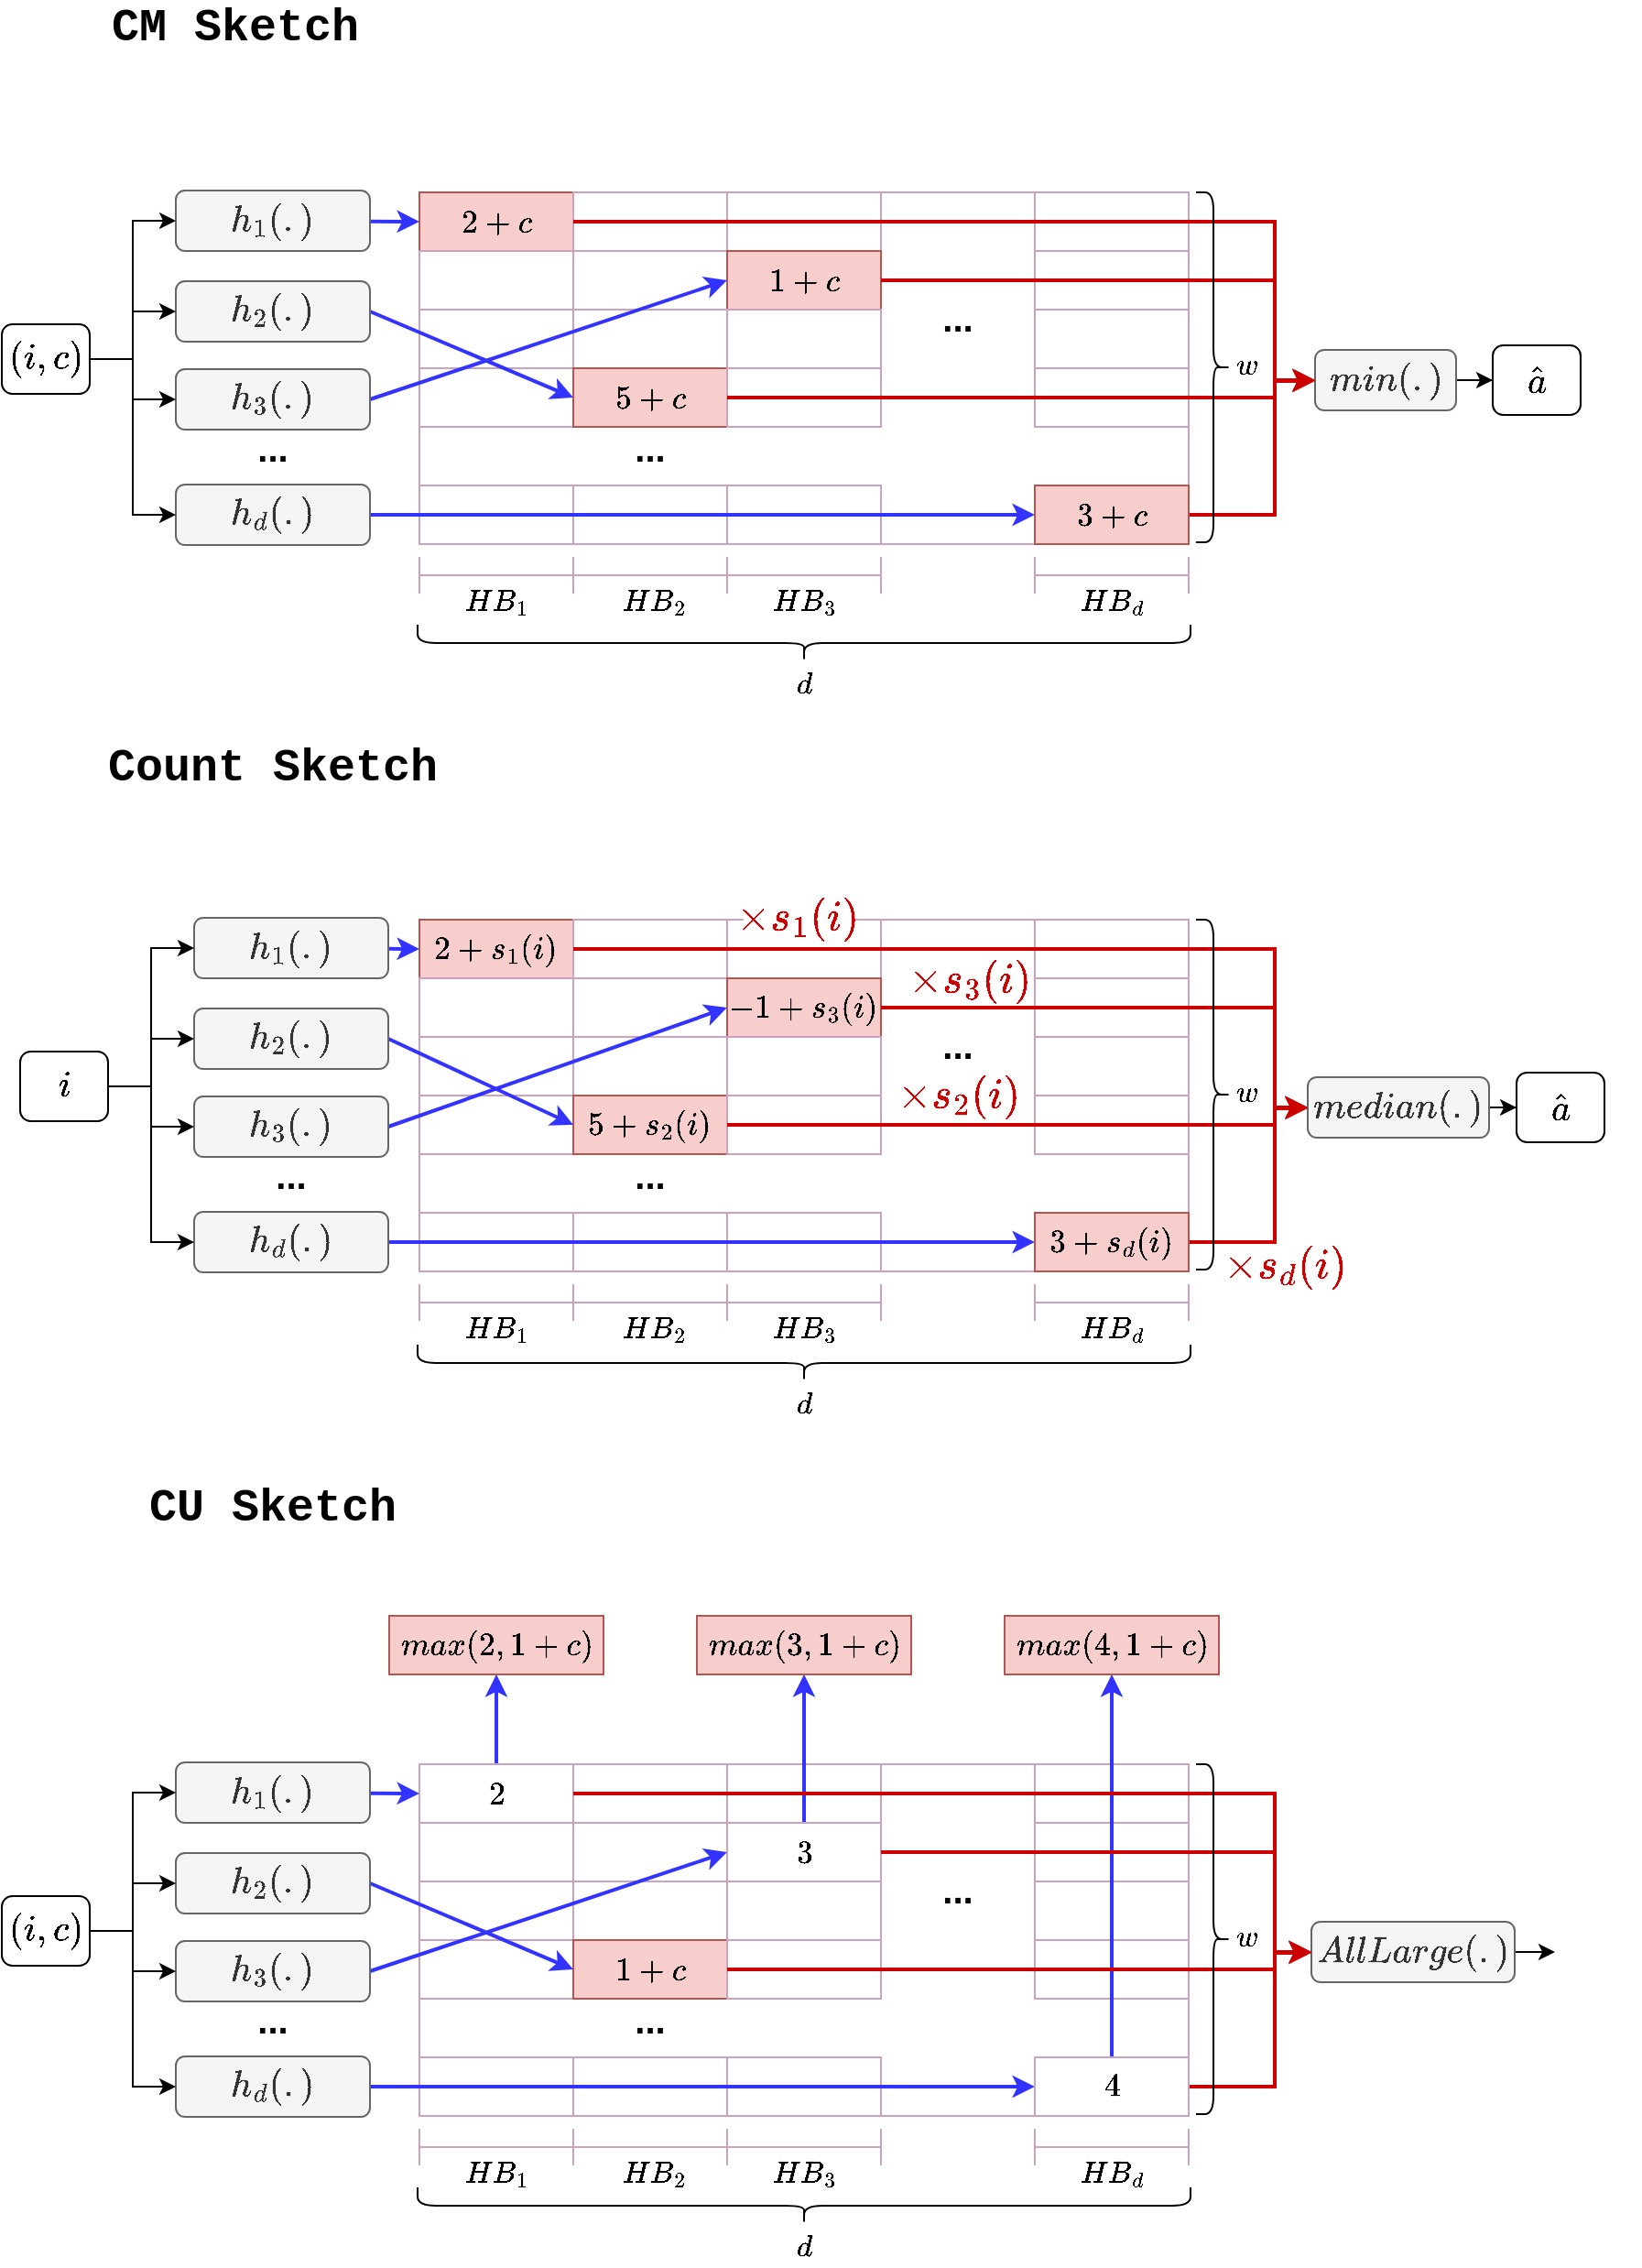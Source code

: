 <mxfile version="14.6.13" type="device"><diagram id="bx1S5nk_4mb-lUeaQ8i3" name="第 1 页"><mxGraphModel dx="1680" dy="1139" grid="0" gridSize="10" guides="1" tooltips="1" connect="1" arrows="1" fold="1" page="0" pageScale="1" pageWidth="827" pageHeight="1169" background="none" math="1" shadow="0"><root><mxCell id="0"/><mxCell id="1" parent="0"/><mxCell id="sjtZokYUxCshIqmY6kGt-101" value="" style="rounded=0;whiteSpace=wrap;html=1;strokeColor=#CDA2BE;" parent="1" vertex="1"><mxGeometry x="145" y="206" width="420" height="192" as="geometry"/></mxCell><mxCell id="sjtZokYUxCshIqmY6kGt-46" value="&lt;font style=&quot;font-size: 20px&quot;&gt;&lt;b&gt;...&lt;/b&gt;&lt;/font&gt;" style="text;html=1;strokeColor=none;fillColor=none;align=center;verticalAlign=middle;whiteSpace=wrap;rounded=0;fontSize=17;" parent="1" vertex="1"><mxGeometry x="251" y="335.5" width="40" height="20" as="geometry"/></mxCell><mxCell id="sjtZokYUxCshIqmY6kGt-51" value="&lt;b&gt;&lt;font style=&quot;font-size: 15px&quot;&gt;$$2+c$$&lt;/font&gt;&lt;/b&gt;" style="rounded=0;whiteSpace=wrap;html=1;fillColor=#f8cecc;strokeColor=#b85450;" parent="1" vertex="1"><mxGeometry x="145" y="206" width="84" height="32" as="geometry"/></mxCell><mxCell id="sjtZokYUxCshIqmY6kGt-52" value="" style="rounded=0;whiteSpace=wrap;html=1;strokeColor=#CDA2BE;" parent="1" vertex="1"><mxGeometry x="229" y="206" width="84" height="32" as="geometry"/></mxCell><mxCell id="sjtZokYUxCshIqmY6kGt-91" style="edgeStyle=none;rounded=0;orthogonalLoop=1;jettySize=auto;html=1;entryX=0;entryY=0.5;entryDx=0;entryDy=0;fontSize=17;strokeColor=#3333FF;strokeWidth=2;" parent="1" source="sjtZokYUxCshIqmY6kGt-53" target="sjtZokYUxCshIqmY6kGt-51" edge="1"><mxGeometry relative="1" as="geometry"/></mxCell><mxCell id="sjtZokYUxCshIqmY6kGt-53" value="$$h_1(.)$$" style="rounded=1;whiteSpace=wrap;html=1;fontSize=17;fillColor=#f5f5f5;strokeColor=#666666;fontColor=#333333;" parent="1" vertex="1"><mxGeometry x="12" y="205" width="106" height="33" as="geometry"/></mxCell><mxCell id="sjtZokYUxCshIqmY6kGt-54" value="" style="rounded=0;whiteSpace=wrap;html=1;strokeColor=#CDA2BE;" parent="1" vertex="1"><mxGeometry x="313" y="206" width="84" height="32" as="geometry"/></mxCell><mxCell id="sjtZokYUxCshIqmY6kGt-58" value="" style="rounded=0;whiteSpace=wrap;html=1;strokeColor=#CDA2BE;" parent="1" vertex="1"><mxGeometry x="145" y="238" width="84" height="32" as="geometry"/></mxCell><mxCell id="sjtZokYUxCshIqmY6kGt-59" value="" style="rounded=0;whiteSpace=wrap;html=1;strokeColor=#CDA2BE;" parent="1" vertex="1"><mxGeometry x="229" y="238" width="84" height="32" as="geometry"/></mxCell><mxCell id="sjtZokYUxCshIqmY6kGt-60" value="&lt;b&gt;&lt;font style=&quot;font-size: 15px&quot;&gt;$$1+c$$&lt;/font&gt;&lt;/b&gt;" style="rounded=0;whiteSpace=wrap;html=1;fillColor=#f8cecc;strokeColor=#b85450;" parent="1" vertex="1"><mxGeometry x="313" y="238" width="84" height="32" as="geometry"/></mxCell><mxCell id="sjtZokYUxCshIqmY6kGt-64" value="" style="rounded=0;whiteSpace=wrap;html=1;strokeColor=#CDA2BE;" parent="1" vertex="1"><mxGeometry x="145" y="270" width="84" height="32" as="geometry"/></mxCell><mxCell id="sjtZokYUxCshIqmY6kGt-65" value="" style="rounded=0;whiteSpace=wrap;html=1;strokeColor=#CDA2BE;" parent="1" vertex="1"><mxGeometry x="229" y="270" width="84" height="32" as="geometry"/></mxCell><mxCell id="sjtZokYUxCshIqmY6kGt-66" value="" style="rounded=0;whiteSpace=wrap;html=1;strokeColor=#CDA2BE;" parent="1" vertex="1"><mxGeometry x="313" y="270" width="84" height="32" as="geometry"/></mxCell><mxCell id="sjtZokYUxCshIqmY6kGt-70" value="" style="rounded=0;whiteSpace=wrap;html=1;strokeColor=#CDA2BE;" parent="1" vertex="1"><mxGeometry x="145" y="302" width="84" height="32" as="geometry"/></mxCell><mxCell id="sjtZokYUxCshIqmY6kGt-71" value="&lt;b&gt;&lt;font style=&quot;font-size: 15px&quot;&gt;$$5+c$$&lt;/font&gt;&lt;/b&gt;" style="rounded=0;whiteSpace=wrap;html=1;fillColor=#f8cecc;strokeColor=#b85450;" parent="1" vertex="1"><mxGeometry x="229" y="302" width="84" height="32" as="geometry"/></mxCell><mxCell id="sjtZokYUxCshIqmY6kGt-72" value="" style="rounded=0;whiteSpace=wrap;html=1;strokeColor=#CDA2BE;" parent="1" vertex="1"><mxGeometry x="313" y="302" width="84" height="32" as="geometry"/></mxCell><mxCell id="sjtZokYUxCshIqmY6kGt-82" value="" style="rounded=0;whiteSpace=wrap;html=1;strokeColor=#CDA2BE;" parent="1" vertex="1"><mxGeometry x="145" y="366" width="84" height="32" as="geometry"/></mxCell><mxCell id="sjtZokYUxCshIqmY6kGt-83" value="" style="rounded=0;whiteSpace=wrap;html=1;strokeColor=#CDA2BE;" parent="1" vertex="1"><mxGeometry x="229" y="366" width="84" height="32" as="geometry"/></mxCell><mxCell id="sjtZokYUxCshIqmY6kGt-84" value="" style="rounded=0;whiteSpace=wrap;html=1;strokeColor=#CDA2BE;" parent="1" vertex="1"><mxGeometry x="313" y="366" width="84" height="32" as="geometry"/></mxCell><mxCell id="sjtZokYUxCshIqmY6kGt-92" style="edgeStyle=none;rounded=0;orthogonalLoop=1;jettySize=auto;html=1;entryX=0;entryY=0.5;entryDx=0;entryDy=0;fontSize=17;exitX=1;exitY=0.5;exitDx=0;exitDy=0;strokeColor=#3333FF;strokeWidth=2;" parent="1" source="sjtZokYUxCshIqmY6kGt-88" target="sjtZokYUxCshIqmY6kGt-71" edge="1"><mxGeometry relative="1" as="geometry"/></mxCell><mxCell id="sjtZokYUxCshIqmY6kGt-88" value="$$h_2(.)$$" style="rounded=1;whiteSpace=wrap;html=1;fontSize=17;fillColor=#f5f5f5;strokeColor=#666666;fontColor=#333333;" parent="1" vertex="1"><mxGeometry x="12" y="254.5" width="106" height="33" as="geometry"/></mxCell><mxCell id="sjtZokYUxCshIqmY6kGt-93" style="edgeStyle=none;rounded=0;orthogonalLoop=1;jettySize=auto;html=1;entryX=1;entryY=0.5;entryDx=0;entryDy=0;fontSize=17;exitX=1;exitY=0.5;exitDx=0;exitDy=0;strokeColor=#3333FF;strokeWidth=2;" parent="1" source="sjtZokYUxCshIqmY6kGt-89" target="sjtZokYUxCshIqmY6kGt-59" edge="1"><mxGeometry relative="1" as="geometry"/></mxCell><mxCell id="sjtZokYUxCshIqmY6kGt-89" value="$$h_3(.)$$" style="rounded=1;whiteSpace=wrap;html=1;fontSize=17;fillColor=#f5f5f5;strokeColor=#666666;fontColor=#333333;" parent="1" vertex="1"><mxGeometry x="12" y="302.5" width="106" height="33" as="geometry"/></mxCell><mxCell id="sjtZokYUxCshIqmY6kGt-94" style="edgeStyle=none;rounded=0;orthogonalLoop=1;jettySize=auto;html=1;fontSize=17;strokeColor=#3333FF;entryX=1;entryY=0.5;entryDx=0;entryDy=0;strokeWidth=2;" parent="1" source="sjtZokYUxCshIqmY6kGt-90" edge="1"><mxGeometry relative="1" as="geometry"><mxPoint x="481.0" y="382" as="targetPoint"/></mxGeometry></mxCell><mxCell id="sjtZokYUxCshIqmY6kGt-90" value="$$h_d(.)$$" style="rounded=1;whiteSpace=wrap;html=1;fontSize=17;fillColor=#f5f5f5;strokeColor=#666666;fontColor=#333333;" parent="1" vertex="1"><mxGeometry x="12" y="365.5" width="106" height="33" as="geometry"/></mxCell><mxCell id="sjtZokYUxCshIqmY6kGt-95" value="" style="rounded=0;whiteSpace=wrap;html=1;strokeColor=#CDA2BE;" parent="1" vertex="1"><mxGeometry x="481" y="206" width="84" height="32" as="geometry"/></mxCell><mxCell id="sjtZokYUxCshIqmY6kGt-96" value="" style="rounded=0;whiteSpace=wrap;html=1;strokeColor=#CDA2BE;" parent="1" vertex="1"><mxGeometry x="481" y="238" width="84" height="32" as="geometry"/></mxCell><mxCell id="sjtZokYUxCshIqmY6kGt-97" value="" style="rounded=0;whiteSpace=wrap;html=1;strokeColor=#CDA2BE;" parent="1" vertex="1"><mxGeometry x="481" y="270" width="84" height="32" as="geometry"/></mxCell><mxCell id="sjtZokYUxCshIqmY6kGt-98" value="" style="rounded=0;whiteSpace=wrap;html=1;strokeColor=#CDA2BE;" parent="1" vertex="1"><mxGeometry x="481" y="302" width="84" height="32" as="geometry"/></mxCell><mxCell id="sjtZokYUxCshIqmY6kGt-122" style="edgeStyle=orthogonalEdgeStyle;rounded=0;orthogonalLoop=1;jettySize=auto;html=1;entryX=0;entryY=0.5;entryDx=0;entryDy=0;fontSize=12;strokeColor=#CC0000;strokeWidth=2;" parent="1" source="sjtZokYUxCshIqmY6kGt-100" target="sjtZokYUxCshIqmY6kGt-118" edge="1"><mxGeometry relative="1" as="geometry"><Array as="points"><mxPoint x="612" y="382"/><mxPoint x="612" y="309"/></Array></mxGeometry></mxCell><mxCell id="sjtZokYUxCshIqmY6kGt-100" value="&lt;b&gt;&lt;font style=&quot;font-size: 15px&quot;&gt;$$3+c$$&lt;/font&gt;&lt;/b&gt;" style="rounded=0;whiteSpace=wrap;html=1;fillColor=#f8cecc;strokeColor=#b85450;" parent="1" vertex="1"><mxGeometry x="481" y="366" width="84" height="32" as="geometry"/></mxCell><mxCell id="sjtZokYUxCshIqmY6kGt-102" value="&lt;font style=&quot;font-size: 20px&quot;&gt;&lt;b&gt;...&lt;/b&gt;&lt;/font&gt;" style="text;html=1;strokeColor=none;fillColor=none;align=center;verticalAlign=middle;whiteSpace=wrap;rounded=0;fontSize=17;" parent="1" vertex="1"><mxGeometry x="419" y="265" width="40" height="20" as="geometry"/></mxCell><mxCell id="sjtZokYUxCshIqmY6kGt-104" style="edgeStyle=orthogonalEdgeStyle;rounded=0;orthogonalLoop=1;jettySize=auto;html=1;entryX=0;entryY=0.5;entryDx=0;entryDy=0;fontSize=17;exitX=1;exitY=0.5;exitDx=0;exitDy=0;" parent="1" source="sjtZokYUxCshIqmY6kGt-103" target="sjtZokYUxCshIqmY6kGt-53" edge="1"><mxGeometry relative="1" as="geometry"/></mxCell><mxCell id="sjtZokYUxCshIqmY6kGt-105" style="edgeStyle=orthogonalEdgeStyle;rounded=0;orthogonalLoop=1;jettySize=auto;html=1;entryX=0;entryY=0.5;entryDx=0;entryDy=0;fontSize=17;exitX=1;exitY=0.5;exitDx=0;exitDy=0;" parent="1" source="sjtZokYUxCshIqmY6kGt-103" target="sjtZokYUxCshIqmY6kGt-88" edge="1"><mxGeometry relative="1" as="geometry"/></mxCell><mxCell id="sjtZokYUxCshIqmY6kGt-106" style="edgeStyle=orthogonalEdgeStyle;rounded=0;orthogonalLoop=1;jettySize=auto;html=1;entryX=0;entryY=0.5;entryDx=0;entryDy=0;fontSize=17;exitX=1;exitY=0.5;exitDx=0;exitDy=0;" parent="1" source="sjtZokYUxCshIqmY6kGt-103" target="sjtZokYUxCshIqmY6kGt-89" edge="1"><mxGeometry relative="1" as="geometry"/></mxCell><mxCell id="sjtZokYUxCshIqmY6kGt-107" style="edgeStyle=orthogonalEdgeStyle;rounded=0;orthogonalLoop=1;jettySize=auto;html=1;entryX=0;entryY=0.5;entryDx=0;entryDy=0;fontSize=17;exitX=1;exitY=0.5;exitDx=0;exitDy=0;" parent="1" source="sjtZokYUxCshIqmY6kGt-103" target="sjtZokYUxCshIqmY6kGt-90" edge="1"><mxGeometry relative="1" as="geometry"/></mxCell><mxCell id="sjtZokYUxCshIqmY6kGt-103" value="$$(i, c)$$" style="rounded=1;whiteSpace=wrap;html=1;fontSize=17;fillColor=#FFFFFF;" parent="1" vertex="1"><mxGeometry x="-83" y="278" width="48" height="38" as="geometry"/></mxCell><mxCell id="sjtZokYUxCshIqmY6kGt-109" value="" style="shape=crossbar;whiteSpace=wrap;html=1;rounded=1;fontSize=17;fillColor=#FFFFFF;strokeColor=#CDA2BE;" parent="1" vertex="1"><mxGeometry x="145" y="405" width="84" height="20" as="geometry"/></mxCell><mxCell id="sjtZokYUxCshIqmY6kGt-110" value="" style="shape=crossbar;whiteSpace=wrap;html=1;rounded=1;fontSize=17;fillColor=#FFFFFF;strokeColor=#CDA2BE;" parent="1" vertex="1"><mxGeometry x="229" y="405" width="84" height="20" as="geometry"/></mxCell><mxCell id="sjtZokYUxCshIqmY6kGt-111" value="" style="shape=crossbar;whiteSpace=wrap;html=1;rounded=1;fontSize=17;fillColor=#FFFFFF;strokeColor=#CDA2BE;" parent="1" vertex="1"><mxGeometry x="313" y="405" width="84" height="20" as="geometry"/></mxCell><mxCell id="sjtZokYUxCshIqmY6kGt-112" value="" style="shape=crossbar;whiteSpace=wrap;html=1;rounded=1;fontSize=17;fillColor=#FFFFFF;strokeColor=#CDA2BE;" parent="1" vertex="1"><mxGeometry x="481" y="405" width="84" height="20" as="geometry"/></mxCell><mxCell id="sjtZokYUxCshIqmY6kGt-113" value="&lt;font style=&quot;font-size: 14px&quot;&gt;$$HB_1$$&lt;/font&gt;" style="text;html=1;strokeColor=none;fillColor=none;align=center;verticalAlign=middle;whiteSpace=wrap;rounded=0;fontSize=12;" parent="1" vertex="1"><mxGeometry x="164.5" y="419" width="45" height="20" as="geometry"/></mxCell><mxCell id="sjtZokYUxCshIqmY6kGt-114" value="&lt;font style=&quot;font-size: 14px&quot;&gt;$$HB_2$$&lt;/font&gt;" style="text;html=1;strokeColor=none;fillColor=none;align=center;verticalAlign=middle;whiteSpace=wrap;rounded=0;fontSize=12;" parent="1" vertex="1"><mxGeometry x="251" y="419" width="45" height="20" as="geometry"/></mxCell><mxCell id="sjtZokYUxCshIqmY6kGt-115" value="&lt;font style=&quot;font-size: 14px&quot;&gt;$$HB_3$$&lt;/font&gt;" style="text;html=1;strokeColor=none;fillColor=none;align=center;verticalAlign=middle;whiteSpace=wrap;rounded=0;fontSize=12;" parent="1" vertex="1"><mxGeometry x="332.5" y="419" width="45" height="20" as="geometry"/></mxCell><mxCell id="sjtZokYUxCshIqmY6kGt-116" value="&lt;font style=&quot;font-size: 14px&quot;&gt;$$HB_d$$&lt;/font&gt;" style="text;html=1;strokeColor=none;fillColor=none;align=center;verticalAlign=middle;whiteSpace=wrap;rounded=0;fontSize=12;" parent="1" vertex="1"><mxGeometry x="500.5" y="419" width="45" height="20" as="geometry"/></mxCell><mxCell id="sjtZokYUxCshIqmY6kGt-117" value="&lt;font style=&quot;font-size: 20px&quot;&gt;&lt;b&gt;...&lt;/b&gt;&lt;/font&gt;" style="text;html=1;strokeColor=none;fillColor=none;align=center;verticalAlign=middle;whiteSpace=wrap;rounded=0;fontSize=17;" parent="1" vertex="1"><mxGeometry x="45" y="335.5" width="40" height="20" as="geometry"/></mxCell><mxCell id="sjtZokYUxCshIqmY6kGt-124" style="edgeStyle=orthogonalEdgeStyle;rounded=0;orthogonalLoop=1;jettySize=auto;html=1;entryX=0;entryY=0.5;entryDx=0;entryDy=0;fontSize=12;strokeWidth=1;" parent="1" source="sjtZokYUxCshIqmY6kGt-118" target="sjtZokYUxCshIqmY6kGt-123" edge="1"><mxGeometry relative="1" as="geometry"/></mxCell><mxCell id="sjtZokYUxCshIqmY6kGt-118" value="$$min(.)$$" style="rounded=1;whiteSpace=wrap;html=1;fontSize=17;fillColor=#f5f5f5;strokeColor=#666666;fontColor=#333333;" parent="1" vertex="1"><mxGeometry x="634" y="292" width="77" height="33" as="geometry"/></mxCell><mxCell id="sjtZokYUxCshIqmY6kGt-119" style="edgeStyle=orthogonalEdgeStyle;rounded=0;orthogonalLoop=1;jettySize=auto;html=1;entryX=0;entryY=0.5;entryDx=0;entryDy=0;fontSize=12;strokeColor=#CC0000;strokeWidth=2;" parent="1" source="sjtZokYUxCshIqmY6kGt-51" target="sjtZokYUxCshIqmY6kGt-118" edge="1"><mxGeometry relative="1" as="geometry"><Array as="points"><mxPoint x="612" y="222"/><mxPoint x="612" y="309"/></Array></mxGeometry></mxCell><mxCell id="sjtZokYUxCshIqmY6kGt-120" style="edgeStyle=orthogonalEdgeStyle;rounded=0;orthogonalLoop=1;jettySize=auto;html=1;entryX=0;entryY=0.5;entryDx=0;entryDy=0;fontSize=12;strokeColor=#CC0000;strokeWidth=2;" parent="1" source="sjtZokYUxCshIqmY6kGt-60" target="sjtZokYUxCshIqmY6kGt-118" edge="1"><mxGeometry relative="1" as="geometry"><Array as="points"><mxPoint x="612" y="254"/><mxPoint x="612" y="309"/></Array></mxGeometry></mxCell><mxCell id="sjtZokYUxCshIqmY6kGt-121" style="edgeStyle=orthogonalEdgeStyle;rounded=0;orthogonalLoop=1;jettySize=auto;html=1;fontSize=12;strokeColor=#CC0000;strokeWidth=2;" parent="1" source="sjtZokYUxCshIqmY6kGt-71" target="sjtZokYUxCshIqmY6kGt-118" edge="1"><mxGeometry relative="1" as="geometry"><Array as="points"><mxPoint x="612" y="318"/><mxPoint x="612" y="309"/></Array></mxGeometry></mxCell><mxCell id="sjtZokYUxCshIqmY6kGt-123" value="$$\hat{a}$$" style="rounded=1;whiteSpace=wrap;html=1;fontSize=17;fillColor=#FFFFFF;" parent="1" vertex="1"><mxGeometry x="731" y="289.5" width="48" height="38" as="geometry"/></mxCell><mxCell id="sjtZokYUxCshIqmY6kGt-125" value="" style="shape=curlyBracket;whiteSpace=wrap;html=1;rounded=1;flipH=1;fontSize=12;fillColor=#FFFFFF;rotation=90;" parent="1" vertex="1"><mxGeometry x="345" y="241" width="20" height="422" as="geometry"/></mxCell><mxCell id="sjtZokYUxCshIqmY6kGt-126" value="&lt;font style=&quot;font-size: 14px&quot;&gt;$$d$$&lt;/font&gt;" style="text;html=1;strokeColor=none;fillColor=none;align=center;verticalAlign=middle;whiteSpace=wrap;rounded=0;fontSize=12;" parent="1" vertex="1"><mxGeometry x="332.5" y="465" width="45" height="20" as="geometry"/></mxCell><mxCell id="sjtZokYUxCshIqmY6kGt-127" value="" style="shape=curlyBracket;whiteSpace=wrap;html=1;rounded=1;flipH=1;fontSize=12;fillColor=#FFFFFF;rotation=0;size=0.499;" parent="1" vertex="1"><mxGeometry x="569" y="206" width="19" height="191" as="geometry"/></mxCell><mxCell id="sjtZokYUxCshIqmY6kGt-128" value="&lt;font style=&quot;font-size: 14px&quot;&gt;$$w$$&lt;/font&gt;" style="text;html=1;strokeColor=none;fillColor=none;align=center;verticalAlign=middle;whiteSpace=wrap;rounded=0;fontSize=12;" parent="1" vertex="1"><mxGeometry x="574" y="289.5" width="45" height="20" as="geometry"/></mxCell><mxCell id="t2b6Cw_BIafMwhWNmiQB-1" value="&lt;b&gt;&lt;font face=&quot;Courier New&quot; style=&quot;font-size: 25px&quot;&gt;CM Sketch&lt;/font&gt;&lt;/b&gt;" style="text;html=1;strokeColor=none;fillColor=none;align=center;verticalAlign=middle;whiteSpace=wrap;rounded=0;" parent="1" vertex="1"><mxGeometry x="-35" y="106" width="159" height="20" as="geometry"/></mxCell><mxCell id="t2b6Cw_BIafMwhWNmiQB-2" value="&lt;b&gt;&lt;font face=&quot;Courier New&quot; style=&quot;font-size: 25px&quot;&gt;Count Sketch&lt;/font&gt;&lt;/b&gt;" style="text;html=1;strokeColor=none;fillColor=none;align=center;verticalAlign=middle;whiteSpace=wrap;rounded=0;" parent="1" vertex="1"><mxGeometry x="-35" y="510" width="200" height="20" as="geometry"/></mxCell><mxCell id="t2b6Cw_BIafMwhWNmiQB-3" value="" style="rounded=0;whiteSpace=wrap;html=1;strokeColor=#CDA2BE;" parent="1" vertex="1"><mxGeometry x="145" y="603" width="420" height="192" as="geometry"/></mxCell><mxCell id="t2b6Cw_BIafMwhWNmiQB-4" value="&lt;font style=&quot;font-size: 20px&quot;&gt;&lt;b&gt;...&lt;/b&gt;&lt;/font&gt;" style="text;html=1;strokeColor=none;fillColor=none;align=center;verticalAlign=middle;whiteSpace=wrap;rounded=0;fontSize=17;" parent="1" vertex="1"><mxGeometry x="251" y="732.5" width="40" height="20" as="geometry"/></mxCell><mxCell id="t2b6Cw_BIafMwhWNmiQB-5" value="&lt;b&gt;&lt;font style=&quot;font-size: 15px&quot;&gt;$$2+s_1(i)$$&lt;/font&gt;&lt;/b&gt;" style="rounded=0;whiteSpace=wrap;html=1;fillColor=#f8cecc;strokeColor=#b85450;" parent="1" vertex="1"><mxGeometry x="145" y="603" width="84" height="32" as="geometry"/></mxCell><mxCell id="t2b6Cw_BIafMwhWNmiQB-6" value="" style="rounded=0;whiteSpace=wrap;html=1;strokeColor=#CDA2BE;" parent="1" vertex="1"><mxGeometry x="229" y="603" width="84" height="32" as="geometry"/></mxCell><mxCell id="t2b6Cw_BIafMwhWNmiQB-7" style="edgeStyle=none;rounded=0;orthogonalLoop=1;jettySize=auto;html=1;entryX=0;entryY=0.5;entryDx=0;entryDy=0;fontSize=17;strokeColor=#3333FF;strokeWidth=2;" parent="1" source="t2b6Cw_BIafMwhWNmiQB-8" target="t2b6Cw_BIafMwhWNmiQB-5" edge="1"><mxGeometry relative="1" as="geometry"/></mxCell><mxCell id="t2b6Cw_BIafMwhWNmiQB-8" value="$$h_1(.)$$" style="rounded=1;whiteSpace=wrap;html=1;fontSize=17;fillColor=#f5f5f5;strokeColor=#666666;fontColor=#333333;" parent="1" vertex="1"><mxGeometry x="22" y="602" width="106" height="33" as="geometry"/></mxCell><mxCell id="t2b6Cw_BIafMwhWNmiQB-9" value="" style="rounded=0;whiteSpace=wrap;html=1;strokeColor=#CDA2BE;" parent="1" vertex="1"><mxGeometry x="313" y="603" width="84" height="32" as="geometry"/></mxCell><mxCell id="t2b6Cw_BIafMwhWNmiQB-10" value="" style="rounded=0;whiteSpace=wrap;html=1;strokeColor=#CDA2BE;" parent="1" vertex="1"><mxGeometry x="145" y="635" width="84" height="32" as="geometry"/></mxCell><mxCell id="t2b6Cw_BIafMwhWNmiQB-11" value="" style="rounded=0;whiteSpace=wrap;html=1;strokeColor=#CDA2BE;" parent="1" vertex="1"><mxGeometry x="229" y="635" width="84" height="32" as="geometry"/></mxCell><mxCell id="t2b6Cw_BIafMwhWNmiQB-12" value="&lt;b&gt;&lt;font style=&quot;font-size: 15px&quot;&gt;$$-1+s_3(i)$$&lt;/font&gt;&lt;/b&gt;" style="rounded=0;whiteSpace=wrap;html=1;fillColor=#f8cecc;strokeColor=#b85450;" parent="1" vertex="1"><mxGeometry x="313" y="635" width="84" height="32" as="geometry"/></mxCell><mxCell id="t2b6Cw_BIafMwhWNmiQB-13" value="" style="rounded=0;whiteSpace=wrap;html=1;strokeColor=#CDA2BE;" parent="1" vertex="1"><mxGeometry x="145" y="667" width="84" height="32" as="geometry"/></mxCell><mxCell id="t2b6Cw_BIafMwhWNmiQB-14" value="" style="rounded=0;whiteSpace=wrap;html=1;strokeColor=#CDA2BE;" parent="1" vertex="1"><mxGeometry x="229" y="667" width="84" height="32" as="geometry"/></mxCell><mxCell id="t2b6Cw_BIafMwhWNmiQB-15" value="" style="rounded=0;whiteSpace=wrap;html=1;strokeColor=#CDA2BE;" parent="1" vertex="1"><mxGeometry x="313" y="667" width="84" height="32" as="geometry"/></mxCell><mxCell id="t2b6Cw_BIafMwhWNmiQB-16" value="" style="rounded=0;whiteSpace=wrap;html=1;strokeColor=#CDA2BE;" parent="1" vertex="1"><mxGeometry x="145" y="699" width="84" height="32" as="geometry"/></mxCell><mxCell id="t2b6Cw_BIafMwhWNmiQB-17" value="&lt;b&gt;&lt;font style=&quot;font-size: 15px&quot;&gt;$$5+s_2(i)$$&lt;/font&gt;&lt;/b&gt;" style="rounded=0;whiteSpace=wrap;html=1;fillColor=#f8cecc;strokeColor=#b85450;" parent="1" vertex="1"><mxGeometry x="229" y="699" width="84" height="32" as="geometry"/></mxCell><mxCell id="t2b6Cw_BIafMwhWNmiQB-18" value="" style="rounded=0;whiteSpace=wrap;html=1;strokeColor=#CDA2BE;" parent="1" vertex="1"><mxGeometry x="313" y="699" width="84" height="32" as="geometry"/></mxCell><mxCell id="t2b6Cw_BIafMwhWNmiQB-19" value="" style="rounded=0;whiteSpace=wrap;html=1;strokeColor=#CDA2BE;" parent="1" vertex="1"><mxGeometry x="145" y="763" width="84" height="32" as="geometry"/></mxCell><mxCell id="t2b6Cw_BIafMwhWNmiQB-20" value="" style="rounded=0;whiteSpace=wrap;html=1;strokeColor=#CDA2BE;" parent="1" vertex="1"><mxGeometry x="229" y="763" width="84" height="32" as="geometry"/></mxCell><mxCell id="t2b6Cw_BIafMwhWNmiQB-21" value="" style="rounded=0;whiteSpace=wrap;html=1;strokeColor=#CDA2BE;" parent="1" vertex="1"><mxGeometry x="313" y="763" width="84" height="32" as="geometry"/></mxCell><mxCell id="t2b6Cw_BIafMwhWNmiQB-22" style="edgeStyle=none;rounded=0;orthogonalLoop=1;jettySize=auto;html=1;entryX=0;entryY=0.5;entryDx=0;entryDy=0;fontSize=17;exitX=1;exitY=0.5;exitDx=0;exitDy=0;strokeColor=#3333FF;strokeWidth=2;" parent="1" source="t2b6Cw_BIafMwhWNmiQB-23" target="t2b6Cw_BIafMwhWNmiQB-17" edge="1"><mxGeometry relative="1" as="geometry"/></mxCell><mxCell id="t2b6Cw_BIafMwhWNmiQB-23" value="$$h_2(.)$$" style="rounded=1;whiteSpace=wrap;html=1;fontSize=17;fillColor=#f5f5f5;strokeColor=#666666;fontColor=#333333;" parent="1" vertex="1"><mxGeometry x="22" y="651.5" width="106" height="33" as="geometry"/></mxCell><mxCell id="t2b6Cw_BIafMwhWNmiQB-24" style="edgeStyle=none;rounded=0;orthogonalLoop=1;jettySize=auto;html=1;entryX=1;entryY=0.5;entryDx=0;entryDy=0;fontSize=17;exitX=1;exitY=0.5;exitDx=0;exitDy=0;strokeColor=#3333FF;strokeWidth=2;" parent="1" source="t2b6Cw_BIafMwhWNmiQB-25" target="t2b6Cw_BIafMwhWNmiQB-11" edge="1"><mxGeometry relative="1" as="geometry"/></mxCell><mxCell id="t2b6Cw_BIafMwhWNmiQB-25" value="$$h_3(.)$$" style="rounded=1;whiteSpace=wrap;html=1;fontSize=17;fillColor=#f5f5f5;strokeColor=#666666;fontColor=#333333;" parent="1" vertex="1"><mxGeometry x="22" y="699.5" width="106" height="33" as="geometry"/></mxCell><mxCell id="t2b6Cw_BIafMwhWNmiQB-26" style="edgeStyle=none;rounded=0;orthogonalLoop=1;jettySize=auto;html=1;fontSize=17;strokeColor=#3333FF;entryX=1;entryY=0.5;entryDx=0;entryDy=0;strokeWidth=2;" parent="1" source="t2b6Cw_BIafMwhWNmiQB-27" edge="1"><mxGeometry relative="1" as="geometry"><mxPoint x="481.0" y="779" as="targetPoint"/></mxGeometry></mxCell><mxCell id="t2b6Cw_BIafMwhWNmiQB-27" value="$$h_d(.)$$" style="rounded=1;whiteSpace=wrap;html=1;fontSize=17;fillColor=#f5f5f5;strokeColor=#666666;fontColor=#333333;" parent="1" vertex="1"><mxGeometry x="22" y="762.5" width="106" height="33" as="geometry"/></mxCell><mxCell id="t2b6Cw_BIafMwhWNmiQB-28" value="" style="rounded=0;whiteSpace=wrap;html=1;strokeColor=#CDA2BE;" parent="1" vertex="1"><mxGeometry x="481" y="603" width="84" height="32" as="geometry"/></mxCell><mxCell id="t2b6Cw_BIafMwhWNmiQB-29" value="" style="rounded=0;whiteSpace=wrap;html=1;strokeColor=#CDA2BE;" parent="1" vertex="1"><mxGeometry x="481" y="635" width="84" height="32" as="geometry"/></mxCell><mxCell id="t2b6Cw_BIafMwhWNmiQB-30" value="" style="rounded=0;whiteSpace=wrap;html=1;strokeColor=#CDA2BE;" parent="1" vertex="1"><mxGeometry x="481" y="667" width="84" height="32" as="geometry"/></mxCell><mxCell id="t2b6Cw_BIafMwhWNmiQB-31" value="" style="rounded=0;whiteSpace=wrap;html=1;strokeColor=#CDA2BE;" parent="1" vertex="1"><mxGeometry x="481" y="699" width="84" height="32" as="geometry"/></mxCell><mxCell id="t2b6Cw_BIafMwhWNmiQB-32" style="edgeStyle=orthogonalEdgeStyle;rounded=0;orthogonalLoop=1;jettySize=auto;html=1;entryX=0;entryY=0.5;entryDx=0;entryDy=0;fontSize=12;strokeColor=#CC0000;strokeWidth=2;" parent="1" source="t2b6Cw_BIafMwhWNmiQB-33" target="t2b6Cw_BIafMwhWNmiQB-50" edge="1"><mxGeometry relative="1" as="geometry"><Array as="points"><mxPoint x="612" y="779"/><mxPoint x="612" y="706"/></Array></mxGeometry></mxCell><mxCell id="t2b6Cw_BIafMwhWNmiQB-33" value="&lt;b&gt;&lt;font style=&quot;font-size: 15px&quot;&gt;$$3+s_d(i)$$&lt;/font&gt;&lt;/b&gt;" style="rounded=0;whiteSpace=wrap;html=1;fillColor=#f8cecc;strokeColor=#b85450;" parent="1" vertex="1"><mxGeometry x="481" y="763" width="84" height="32" as="geometry"/></mxCell><mxCell id="t2b6Cw_BIafMwhWNmiQB-34" value="&lt;font style=&quot;font-size: 20px&quot;&gt;&lt;b&gt;...&lt;/b&gt;&lt;/font&gt;" style="text;html=1;strokeColor=none;fillColor=none;align=center;verticalAlign=middle;whiteSpace=wrap;rounded=0;fontSize=17;" parent="1" vertex="1"><mxGeometry x="419" y="662" width="40" height="20" as="geometry"/></mxCell><mxCell id="t2b6Cw_BIafMwhWNmiQB-35" style="edgeStyle=orthogonalEdgeStyle;rounded=0;orthogonalLoop=1;jettySize=auto;html=1;entryX=0;entryY=0.5;entryDx=0;entryDy=0;fontSize=17;exitX=1;exitY=0.5;exitDx=0;exitDy=0;" parent="1" source="t2b6Cw_BIafMwhWNmiQB-39" target="t2b6Cw_BIafMwhWNmiQB-8" edge="1"><mxGeometry relative="1" as="geometry"/></mxCell><mxCell id="t2b6Cw_BIafMwhWNmiQB-36" style="edgeStyle=orthogonalEdgeStyle;rounded=0;orthogonalLoop=1;jettySize=auto;html=1;entryX=0;entryY=0.5;entryDx=0;entryDy=0;fontSize=17;exitX=1;exitY=0.5;exitDx=0;exitDy=0;" parent="1" source="t2b6Cw_BIafMwhWNmiQB-39" target="t2b6Cw_BIafMwhWNmiQB-23" edge="1"><mxGeometry relative="1" as="geometry"/></mxCell><mxCell id="t2b6Cw_BIafMwhWNmiQB-37" style="edgeStyle=orthogonalEdgeStyle;rounded=0;orthogonalLoop=1;jettySize=auto;html=1;entryX=0;entryY=0.5;entryDx=0;entryDy=0;fontSize=17;exitX=1;exitY=0.5;exitDx=0;exitDy=0;" parent="1" source="t2b6Cw_BIafMwhWNmiQB-39" target="t2b6Cw_BIafMwhWNmiQB-25" edge="1"><mxGeometry relative="1" as="geometry"/></mxCell><mxCell id="t2b6Cw_BIafMwhWNmiQB-38" style="edgeStyle=orthogonalEdgeStyle;rounded=0;orthogonalLoop=1;jettySize=auto;html=1;entryX=0;entryY=0.5;entryDx=0;entryDy=0;fontSize=17;exitX=1;exitY=0.5;exitDx=0;exitDy=0;" parent="1" source="t2b6Cw_BIafMwhWNmiQB-39" target="t2b6Cw_BIafMwhWNmiQB-27" edge="1"><mxGeometry relative="1" as="geometry"/></mxCell><mxCell id="t2b6Cw_BIafMwhWNmiQB-39" value="$$i$$" style="rounded=1;whiteSpace=wrap;html=1;fontSize=17;fillColor=#FFFFFF;" parent="1" vertex="1"><mxGeometry x="-73" y="675" width="48" height="38" as="geometry"/></mxCell><mxCell id="t2b6Cw_BIafMwhWNmiQB-40" value="" style="shape=crossbar;whiteSpace=wrap;html=1;rounded=1;fontSize=17;fillColor=#FFFFFF;strokeColor=#CDA2BE;" parent="1" vertex="1"><mxGeometry x="145" y="802" width="84" height="20" as="geometry"/></mxCell><mxCell id="t2b6Cw_BIafMwhWNmiQB-41" value="" style="shape=crossbar;whiteSpace=wrap;html=1;rounded=1;fontSize=17;fillColor=#FFFFFF;strokeColor=#CDA2BE;" parent="1" vertex="1"><mxGeometry x="229" y="802" width="84" height="20" as="geometry"/></mxCell><mxCell id="t2b6Cw_BIafMwhWNmiQB-42" value="" style="shape=crossbar;whiteSpace=wrap;html=1;rounded=1;fontSize=17;fillColor=#FFFFFF;strokeColor=#CDA2BE;" parent="1" vertex="1"><mxGeometry x="313" y="802" width="84" height="20" as="geometry"/></mxCell><mxCell id="t2b6Cw_BIafMwhWNmiQB-43" value="" style="shape=crossbar;whiteSpace=wrap;html=1;rounded=1;fontSize=17;fillColor=#FFFFFF;strokeColor=#CDA2BE;" parent="1" vertex="1"><mxGeometry x="481" y="802" width="84" height="20" as="geometry"/></mxCell><mxCell id="t2b6Cw_BIafMwhWNmiQB-44" value="&lt;font style=&quot;font-size: 14px&quot;&gt;$$HB_1$$&lt;/font&gt;" style="text;html=1;strokeColor=none;fillColor=none;align=center;verticalAlign=middle;whiteSpace=wrap;rounded=0;fontSize=12;" parent="1" vertex="1"><mxGeometry x="164.5" y="816" width="45" height="20" as="geometry"/></mxCell><mxCell id="t2b6Cw_BIafMwhWNmiQB-45" value="&lt;font style=&quot;font-size: 14px&quot;&gt;$$HB_2$$&lt;/font&gt;" style="text;html=1;strokeColor=none;fillColor=none;align=center;verticalAlign=middle;whiteSpace=wrap;rounded=0;fontSize=12;" parent="1" vertex="1"><mxGeometry x="251" y="816" width="45" height="20" as="geometry"/></mxCell><mxCell id="t2b6Cw_BIafMwhWNmiQB-46" value="&lt;font style=&quot;font-size: 14px&quot;&gt;$$HB_3$$&lt;/font&gt;" style="text;html=1;strokeColor=none;fillColor=none;align=center;verticalAlign=middle;whiteSpace=wrap;rounded=0;fontSize=12;" parent="1" vertex="1"><mxGeometry x="332.5" y="816" width="45" height="20" as="geometry"/></mxCell><mxCell id="t2b6Cw_BIafMwhWNmiQB-47" value="&lt;font style=&quot;font-size: 14px&quot;&gt;$$HB_d$$&lt;/font&gt;" style="text;html=1;strokeColor=none;fillColor=none;align=center;verticalAlign=middle;whiteSpace=wrap;rounded=0;fontSize=12;" parent="1" vertex="1"><mxGeometry x="500.5" y="816" width="45" height="20" as="geometry"/></mxCell><mxCell id="t2b6Cw_BIafMwhWNmiQB-48" value="&lt;font style=&quot;font-size: 20px&quot;&gt;&lt;b&gt;...&lt;/b&gt;&lt;/font&gt;" style="text;html=1;strokeColor=none;fillColor=none;align=center;verticalAlign=middle;whiteSpace=wrap;rounded=0;fontSize=17;" parent="1" vertex="1"><mxGeometry x="55" y="732.5" width="40" height="20" as="geometry"/></mxCell><mxCell id="t2b6Cw_BIafMwhWNmiQB-49" style="edgeStyle=orthogonalEdgeStyle;rounded=0;orthogonalLoop=1;jettySize=auto;html=1;entryX=0;entryY=0.5;entryDx=0;entryDy=0;fontSize=12;strokeWidth=1;" parent="1" source="t2b6Cw_BIafMwhWNmiQB-50" target="t2b6Cw_BIafMwhWNmiQB-54" edge="1"><mxGeometry relative="1" as="geometry"/></mxCell><mxCell id="t2b6Cw_BIafMwhWNmiQB-50" value="$$median(.)$$" style="rounded=1;whiteSpace=wrap;html=1;fontSize=17;fillColor=#f5f5f5;strokeColor=#666666;fontColor=#333333;" parent="1" vertex="1"><mxGeometry x="630" y="689" width="99" height="33" as="geometry"/></mxCell><mxCell id="t2b6Cw_BIafMwhWNmiQB-51" style="edgeStyle=orthogonalEdgeStyle;rounded=0;orthogonalLoop=1;jettySize=auto;html=1;entryX=0;entryY=0.5;entryDx=0;entryDy=0;fontSize=12;strokeColor=#CC0000;strokeWidth=2;" parent="1" source="t2b6Cw_BIafMwhWNmiQB-5" target="t2b6Cw_BIafMwhWNmiQB-50" edge="1"><mxGeometry relative="1" as="geometry"><Array as="points"><mxPoint x="612" y="619"/><mxPoint x="612" y="706"/></Array></mxGeometry></mxCell><mxCell id="t2b6Cw_BIafMwhWNmiQB-52" style="edgeStyle=orthogonalEdgeStyle;rounded=0;orthogonalLoop=1;jettySize=auto;html=1;entryX=0;entryY=0.5;entryDx=0;entryDy=0;fontSize=12;strokeColor=#CC0000;strokeWidth=2;" parent="1" source="t2b6Cw_BIafMwhWNmiQB-12" target="t2b6Cw_BIafMwhWNmiQB-50" edge="1"><mxGeometry relative="1" as="geometry"><Array as="points"><mxPoint x="612" y="651"/><mxPoint x="612" y="706"/></Array></mxGeometry></mxCell><mxCell id="t2b6Cw_BIafMwhWNmiQB-53" style="edgeStyle=orthogonalEdgeStyle;rounded=0;orthogonalLoop=1;jettySize=auto;html=1;fontSize=12;strokeColor=#CC0000;strokeWidth=2;" parent="1" source="t2b6Cw_BIafMwhWNmiQB-17" target="t2b6Cw_BIafMwhWNmiQB-50" edge="1"><mxGeometry relative="1" as="geometry"><Array as="points"><mxPoint x="612" y="715"/><mxPoint x="612" y="706"/></Array></mxGeometry></mxCell><mxCell id="t2b6Cw_BIafMwhWNmiQB-54" value="$$\hat{a}$$" style="rounded=1;whiteSpace=wrap;html=1;fontSize=17;fillColor=#FFFFFF;" parent="1" vertex="1"><mxGeometry x="744" y="686.5" width="48" height="38" as="geometry"/></mxCell><mxCell id="t2b6Cw_BIafMwhWNmiQB-55" value="" style="shape=curlyBracket;whiteSpace=wrap;html=1;rounded=1;flipH=1;fontSize=12;fillColor=#FFFFFF;rotation=90;" parent="1" vertex="1"><mxGeometry x="345" y="634" width="20" height="422" as="geometry"/></mxCell><mxCell id="t2b6Cw_BIafMwhWNmiQB-56" value="&lt;font style=&quot;font-size: 14px&quot;&gt;$$d$$&lt;/font&gt;" style="text;html=1;strokeColor=none;fillColor=none;align=center;verticalAlign=middle;whiteSpace=wrap;rounded=0;fontSize=12;" parent="1" vertex="1"><mxGeometry x="332.5" y="858" width="45" height="20" as="geometry"/></mxCell><mxCell id="t2b6Cw_BIafMwhWNmiQB-57" value="" style="shape=curlyBracket;whiteSpace=wrap;html=1;rounded=1;flipH=1;fontSize=12;fillColor=#FFFFFF;rotation=0;size=0.499;" parent="1" vertex="1"><mxGeometry x="569" y="603" width="19" height="191" as="geometry"/></mxCell><mxCell id="t2b6Cw_BIafMwhWNmiQB-58" value="&lt;font style=&quot;font-size: 14px&quot;&gt;$$w$$&lt;/font&gt;" style="text;html=1;strokeColor=none;fillColor=none;align=center;verticalAlign=middle;whiteSpace=wrap;rounded=0;fontSize=12;" parent="1" vertex="1"><mxGeometry x="574" y="686.5" width="45" height="20" as="geometry"/></mxCell><mxCell id="t2b6Cw_BIafMwhWNmiQB-59" value="&lt;font size=&quot;1&quot; color=&quot;#cc0000&quot;&gt;&lt;b style=&quot;font-size: 20px ; background-color: rgb(255 , 255 , 255)&quot;&gt;$$\times s_1(i)$$&lt;/b&gt;&lt;/font&gt;" style="text;html=1;strokeColor=none;align=center;verticalAlign=middle;whiteSpace=wrap;rounded=0;fontSize=12;fillColor=#ffffff;" parent="1" vertex="1"><mxGeometry x="322" y="592" width="59" height="20" as="geometry"/></mxCell><mxCell id="t2b6Cw_BIafMwhWNmiQB-61" value="&lt;font size=&quot;1&quot; color=&quot;#cc0000&quot;&gt;&lt;b style=&quot;font-size: 20px&quot;&gt;$$\times s_3(i)$$&lt;/b&gt;&lt;/font&gt;" style="text;html=1;strokeColor=none;align=center;verticalAlign=middle;whiteSpace=wrap;rounded=0;fontSize=12;fillColor=#ffffff;" parent="1" vertex="1"><mxGeometry x="416" y="626" width="59" height="20" as="geometry"/></mxCell><mxCell id="t2b6Cw_BIafMwhWNmiQB-63" value="&lt;font size=&quot;1&quot; color=&quot;#cc0000&quot;&gt;&lt;b style=&quot;font-size: 20px&quot;&gt;$$\times s_2(i)$$&lt;/b&gt;&lt;/font&gt;" style="text;html=1;strokeColor=none;align=center;verticalAlign=middle;whiteSpace=wrap;rounded=0;fontSize=12;fillColor=#ffffff;" parent="1" vertex="1"><mxGeometry x="409.5" y="689" width="59" height="20" as="geometry"/></mxCell><mxCell id="t2b6Cw_BIafMwhWNmiQB-64" value="&lt;font size=&quot;1&quot; color=&quot;#cc0000&quot;&gt;&lt;b style=&quot;font-size: 20px&quot;&gt;$$\times s_d(i)$$&lt;/b&gt;&lt;/font&gt;" style="text;html=1;strokeColor=none;align=center;verticalAlign=middle;whiteSpace=wrap;rounded=0;fontSize=12;fillColor=#ffffff;" parent="1" vertex="1"><mxGeometry x="588" y="782" width="59" height="20" as="geometry"/></mxCell><mxCell id="oj_Ytr4RgDXRs55J3ht6-1" value="&lt;b&gt;&lt;font face=&quot;Courier New&quot; style=&quot;font-size: 25px&quot;&gt;CU Sketch&lt;/font&gt;&lt;/b&gt;" style="text;html=1;strokeColor=none;fillColor=none;align=center;verticalAlign=middle;whiteSpace=wrap;rounded=0;" vertex="1" parent="1"><mxGeometry x="-35" y="914" width="200" height="20" as="geometry"/></mxCell><mxCell id="oj_Ytr4RgDXRs55J3ht6-2" value="" style="rounded=0;whiteSpace=wrap;html=1;strokeColor=#CDA2BE;" vertex="1" parent="1"><mxGeometry x="145" y="1064" width="420" height="192" as="geometry"/></mxCell><mxCell id="oj_Ytr4RgDXRs55J3ht6-3" value="&lt;font style=&quot;font-size: 20px&quot;&gt;&lt;b&gt;...&lt;/b&gt;&lt;/font&gt;" style="text;html=1;strokeColor=none;fillColor=none;align=center;verticalAlign=middle;whiteSpace=wrap;rounded=0;fontSize=17;" vertex="1" parent="1"><mxGeometry x="251" y="1193.5" width="40" height="20" as="geometry"/></mxCell><mxCell id="oj_Ytr4RgDXRs55J3ht6-61" style="edgeStyle=orthogonalEdgeStyle;rounded=0;orthogonalLoop=1;jettySize=auto;html=1;entryX=0.5;entryY=1;entryDx=0;entryDy=0;strokeColor=#3333FF;strokeWidth=2;" edge="1" parent="1" source="oj_Ytr4RgDXRs55J3ht6-4" target="oj_Ytr4RgDXRs55J3ht6-58"><mxGeometry relative="1" as="geometry"/></mxCell><mxCell id="oj_Ytr4RgDXRs55J3ht6-4" value="&lt;b&gt;&lt;font style=&quot;font-size: 15px&quot;&gt;$$2$$&lt;/font&gt;&lt;/b&gt;" style="rounded=0;whiteSpace=wrap;html=1;fillColor=#FFFFFF;strokeColor=#CDA2BE;" vertex="1" parent="1"><mxGeometry x="145" y="1064" width="84" height="32" as="geometry"/></mxCell><mxCell id="oj_Ytr4RgDXRs55J3ht6-5" value="" style="rounded=0;whiteSpace=wrap;html=1;strokeColor=#CDA2BE;" vertex="1" parent="1"><mxGeometry x="229" y="1064" width="84" height="32" as="geometry"/></mxCell><mxCell id="oj_Ytr4RgDXRs55J3ht6-6" style="edgeStyle=none;rounded=0;orthogonalLoop=1;jettySize=auto;html=1;entryX=0;entryY=0.5;entryDx=0;entryDy=0;fontSize=17;strokeColor=#3333FF;strokeWidth=2;" edge="1" source="oj_Ytr4RgDXRs55J3ht6-7" target="oj_Ytr4RgDXRs55J3ht6-4" parent="1"><mxGeometry relative="1" as="geometry"/></mxCell><mxCell id="oj_Ytr4RgDXRs55J3ht6-7" value="$$h_1(.)$$" style="rounded=1;whiteSpace=wrap;html=1;fontSize=17;fillColor=#f5f5f5;strokeColor=#666666;fontColor=#333333;" vertex="1" parent="1"><mxGeometry x="12" y="1063" width="106" height="33" as="geometry"/></mxCell><mxCell id="oj_Ytr4RgDXRs55J3ht6-8" value="" style="rounded=0;whiteSpace=wrap;html=1;strokeColor=#CDA2BE;" vertex="1" parent="1"><mxGeometry x="313" y="1064" width="84" height="32" as="geometry"/></mxCell><mxCell id="oj_Ytr4RgDXRs55J3ht6-9" value="" style="rounded=0;whiteSpace=wrap;html=1;strokeColor=#CDA2BE;" vertex="1" parent="1"><mxGeometry x="145" y="1096" width="84" height="32" as="geometry"/></mxCell><mxCell id="oj_Ytr4RgDXRs55J3ht6-10" value="" style="rounded=0;whiteSpace=wrap;html=1;strokeColor=#CDA2BE;" vertex="1" parent="1"><mxGeometry x="229" y="1096" width="84" height="32" as="geometry"/></mxCell><mxCell id="oj_Ytr4RgDXRs55J3ht6-62" style="edgeStyle=orthogonalEdgeStyle;rounded=0;orthogonalLoop=1;jettySize=auto;html=1;entryX=0.5;entryY=1;entryDx=0;entryDy=0;strokeColor=#3333FF;strokeWidth=2;" edge="1" parent="1" source="oj_Ytr4RgDXRs55J3ht6-11" target="oj_Ytr4RgDXRs55J3ht6-59"><mxGeometry relative="1" as="geometry"/></mxCell><mxCell id="oj_Ytr4RgDXRs55J3ht6-11" value="&lt;b&gt;&lt;font style=&quot;font-size: 15px&quot;&gt;$$3$$&lt;/font&gt;&lt;/b&gt;" style="rounded=0;whiteSpace=wrap;html=1;fillColor=#FFFFFF;strokeColor=#CDA2BE;" vertex="1" parent="1"><mxGeometry x="313" y="1096" width="84" height="32" as="geometry"/></mxCell><mxCell id="oj_Ytr4RgDXRs55J3ht6-12" value="" style="rounded=0;whiteSpace=wrap;html=1;strokeColor=#CDA2BE;" vertex="1" parent="1"><mxGeometry x="145" y="1128" width="84" height="32" as="geometry"/></mxCell><mxCell id="oj_Ytr4RgDXRs55J3ht6-13" value="" style="rounded=0;whiteSpace=wrap;html=1;strokeColor=#CDA2BE;" vertex="1" parent="1"><mxGeometry x="229" y="1128" width="84" height="32" as="geometry"/></mxCell><mxCell id="oj_Ytr4RgDXRs55J3ht6-14" value="" style="rounded=0;whiteSpace=wrap;html=1;strokeColor=#CDA2BE;" vertex="1" parent="1"><mxGeometry x="313" y="1128" width="84" height="32" as="geometry"/></mxCell><mxCell id="oj_Ytr4RgDXRs55J3ht6-15" value="" style="rounded=0;whiteSpace=wrap;html=1;strokeColor=#CDA2BE;" vertex="1" parent="1"><mxGeometry x="145" y="1160" width="84" height="32" as="geometry"/></mxCell><mxCell id="oj_Ytr4RgDXRs55J3ht6-16" value="&lt;b&gt;&lt;font style=&quot;font-size: 15px&quot;&gt;$$1+c$$&lt;/font&gt;&lt;/b&gt;" style="rounded=0;whiteSpace=wrap;html=1;fillColor=#f8cecc;strokeColor=#b85450;" vertex="1" parent="1"><mxGeometry x="229" y="1160" width="84" height="32" as="geometry"/></mxCell><mxCell id="oj_Ytr4RgDXRs55J3ht6-17" value="" style="rounded=0;whiteSpace=wrap;html=1;strokeColor=#CDA2BE;" vertex="1" parent="1"><mxGeometry x="313" y="1160" width="84" height="32" as="geometry"/></mxCell><mxCell id="oj_Ytr4RgDXRs55J3ht6-18" value="" style="rounded=0;whiteSpace=wrap;html=1;strokeColor=#CDA2BE;" vertex="1" parent="1"><mxGeometry x="145" y="1224" width="84" height="32" as="geometry"/></mxCell><mxCell id="oj_Ytr4RgDXRs55J3ht6-19" value="" style="rounded=0;whiteSpace=wrap;html=1;strokeColor=#CDA2BE;" vertex="1" parent="1"><mxGeometry x="229" y="1224" width="84" height="32" as="geometry"/></mxCell><mxCell id="oj_Ytr4RgDXRs55J3ht6-20" value="" style="rounded=0;whiteSpace=wrap;html=1;strokeColor=#CDA2BE;" vertex="1" parent="1"><mxGeometry x="313" y="1224" width="84" height="32" as="geometry"/></mxCell><mxCell id="oj_Ytr4RgDXRs55J3ht6-21" style="edgeStyle=none;rounded=0;orthogonalLoop=1;jettySize=auto;html=1;entryX=0;entryY=0.5;entryDx=0;entryDy=0;fontSize=17;exitX=1;exitY=0.5;exitDx=0;exitDy=0;strokeColor=#3333FF;strokeWidth=2;" edge="1" source="oj_Ytr4RgDXRs55J3ht6-22" target="oj_Ytr4RgDXRs55J3ht6-16" parent="1"><mxGeometry relative="1" as="geometry"/></mxCell><mxCell id="oj_Ytr4RgDXRs55J3ht6-22" value="$$h_2(.)$$" style="rounded=1;whiteSpace=wrap;html=1;fontSize=17;fillColor=#f5f5f5;strokeColor=#666666;fontColor=#333333;" vertex="1" parent="1"><mxGeometry x="12" y="1112.5" width="106" height="33" as="geometry"/></mxCell><mxCell id="oj_Ytr4RgDXRs55J3ht6-23" style="edgeStyle=none;rounded=0;orthogonalLoop=1;jettySize=auto;html=1;entryX=1;entryY=0.5;entryDx=0;entryDy=0;fontSize=17;exitX=1;exitY=0.5;exitDx=0;exitDy=0;strokeColor=#3333FF;strokeWidth=2;" edge="1" source="oj_Ytr4RgDXRs55J3ht6-24" target="oj_Ytr4RgDXRs55J3ht6-10" parent="1"><mxGeometry relative="1" as="geometry"/></mxCell><mxCell id="oj_Ytr4RgDXRs55J3ht6-24" value="$$h_3(.)$$" style="rounded=1;whiteSpace=wrap;html=1;fontSize=17;fillColor=#f5f5f5;strokeColor=#666666;fontColor=#333333;" vertex="1" parent="1"><mxGeometry x="12" y="1160.5" width="106" height="33" as="geometry"/></mxCell><mxCell id="oj_Ytr4RgDXRs55J3ht6-25" style="edgeStyle=none;rounded=0;orthogonalLoop=1;jettySize=auto;html=1;fontSize=17;strokeColor=#3333FF;entryX=1;entryY=0.5;entryDx=0;entryDy=0;strokeWidth=2;" edge="1" source="oj_Ytr4RgDXRs55J3ht6-26" parent="1"><mxGeometry relative="1" as="geometry"><mxPoint x="481.0" y="1240" as="targetPoint"/></mxGeometry></mxCell><mxCell id="oj_Ytr4RgDXRs55J3ht6-26" value="$$h_d(.)$$" style="rounded=1;whiteSpace=wrap;html=1;fontSize=17;fillColor=#f5f5f5;strokeColor=#666666;fontColor=#333333;" vertex="1" parent="1"><mxGeometry x="12" y="1223.5" width="106" height="33" as="geometry"/></mxCell><mxCell id="oj_Ytr4RgDXRs55J3ht6-27" value="" style="rounded=0;whiteSpace=wrap;html=1;strokeColor=#CDA2BE;" vertex="1" parent="1"><mxGeometry x="481" y="1064" width="84" height="32" as="geometry"/></mxCell><mxCell id="oj_Ytr4RgDXRs55J3ht6-28" value="" style="rounded=0;whiteSpace=wrap;html=1;strokeColor=#CDA2BE;" vertex="1" parent="1"><mxGeometry x="481" y="1096" width="84" height="32" as="geometry"/></mxCell><mxCell id="oj_Ytr4RgDXRs55J3ht6-29" value="" style="rounded=0;whiteSpace=wrap;html=1;strokeColor=#CDA2BE;" vertex="1" parent="1"><mxGeometry x="481" y="1128" width="84" height="32" as="geometry"/></mxCell><mxCell id="oj_Ytr4RgDXRs55J3ht6-30" value="" style="rounded=0;whiteSpace=wrap;html=1;strokeColor=#CDA2BE;" vertex="1" parent="1"><mxGeometry x="481" y="1160" width="84" height="32" as="geometry"/></mxCell><mxCell id="oj_Ytr4RgDXRs55J3ht6-31" style="edgeStyle=orthogonalEdgeStyle;rounded=0;orthogonalLoop=1;jettySize=auto;html=1;entryX=0;entryY=0.5;entryDx=0;entryDy=0;fontSize=12;strokeColor=#CC0000;strokeWidth=2;" edge="1" source="oj_Ytr4RgDXRs55J3ht6-32" target="oj_Ytr4RgDXRs55J3ht6-49" parent="1"><mxGeometry relative="1" as="geometry"><Array as="points"><mxPoint x="612" y="1240"/><mxPoint x="612" y="1167"/></Array></mxGeometry></mxCell><mxCell id="oj_Ytr4RgDXRs55J3ht6-63" style="edgeStyle=orthogonalEdgeStyle;rounded=0;orthogonalLoop=1;jettySize=auto;html=1;strokeColor=#3333FF;strokeWidth=2;" edge="1" parent="1" source="oj_Ytr4RgDXRs55J3ht6-32" target="oj_Ytr4RgDXRs55J3ht6-60"><mxGeometry relative="1" as="geometry"/></mxCell><mxCell id="oj_Ytr4RgDXRs55J3ht6-32" value="&lt;b&gt;&lt;font style=&quot;font-size: 15px&quot;&gt;$$4$$&lt;/font&gt;&lt;/b&gt;" style="rounded=0;whiteSpace=wrap;html=1;fillColor=#FFFFFF;strokeColor=#CDA2BE;" vertex="1" parent="1"><mxGeometry x="481" y="1224" width="84" height="32" as="geometry"/></mxCell><mxCell id="oj_Ytr4RgDXRs55J3ht6-33" value="&lt;font style=&quot;font-size: 20px&quot;&gt;&lt;b&gt;...&lt;/b&gt;&lt;/font&gt;" style="text;html=1;strokeColor=none;fillColor=none;align=center;verticalAlign=middle;whiteSpace=wrap;rounded=0;fontSize=17;" vertex="1" parent="1"><mxGeometry x="419" y="1123" width="40" height="20" as="geometry"/></mxCell><mxCell id="oj_Ytr4RgDXRs55J3ht6-34" style="edgeStyle=orthogonalEdgeStyle;rounded=0;orthogonalLoop=1;jettySize=auto;html=1;entryX=0;entryY=0.5;entryDx=0;entryDy=0;fontSize=17;exitX=1;exitY=0.5;exitDx=0;exitDy=0;" edge="1" source="oj_Ytr4RgDXRs55J3ht6-38" target="oj_Ytr4RgDXRs55J3ht6-7" parent="1"><mxGeometry relative="1" as="geometry"/></mxCell><mxCell id="oj_Ytr4RgDXRs55J3ht6-35" style="edgeStyle=orthogonalEdgeStyle;rounded=0;orthogonalLoop=1;jettySize=auto;html=1;entryX=0;entryY=0.5;entryDx=0;entryDy=0;fontSize=17;exitX=1;exitY=0.5;exitDx=0;exitDy=0;" edge="1" source="oj_Ytr4RgDXRs55J3ht6-38" target="oj_Ytr4RgDXRs55J3ht6-22" parent="1"><mxGeometry relative="1" as="geometry"/></mxCell><mxCell id="oj_Ytr4RgDXRs55J3ht6-36" style="edgeStyle=orthogonalEdgeStyle;rounded=0;orthogonalLoop=1;jettySize=auto;html=1;entryX=0;entryY=0.5;entryDx=0;entryDy=0;fontSize=17;exitX=1;exitY=0.5;exitDx=0;exitDy=0;" edge="1" source="oj_Ytr4RgDXRs55J3ht6-38" target="oj_Ytr4RgDXRs55J3ht6-24" parent="1"><mxGeometry relative="1" as="geometry"/></mxCell><mxCell id="oj_Ytr4RgDXRs55J3ht6-37" style="edgeStyle=orthogonalEdgeStyle;rounded=0;orthogonalLoop=1;jettySize=auto;html=1;entryX=0;entryY=0.5;entryDx=0;entryDy=0;fontSize=17;exitX=1;exitY=0.5;exitDx=0;exitDy=0;" edge="1" source="oj_Ytr4RgDXRs55J3ht6-38" target="oj_Ytr4RgDXRs55J3ht6-26" parent="1"><mxGeometry relative="1" as="geometry"/></mxCell><mxCell id="oj_Ytr4RgDXRs55J3ht6-38" value="$$(i, c)$$" style="rounded=1;whiteSpace=wrap;html=1;fontSize=17;fillColor=#FFFFFF;" vertex="1" parent="1"><mxGeometry x="-83" y="1136" width="48" height="38" as="geometry"/></mxCell><mxCell id="oj_Ytr4RgDXRs55J3ht6-39" value="" style="shape=crossbar;whiteSpace=wrap;html=1;rounded=1;fontSize=17;fillColor=#FFFFFF;strokeColor=#CDA2BE;" vertex="1" parent="1"><mxGeometry x="145" y="1263" width="84" height="20" as="geometry"/></mxCell><mxCell id="oj_Ytr4RgDXRs55J3ht6-40" value="" style="shape=crossbar;whiteSpace=wrap;html=1;rounded=1;fontSize=17;fillColor=#FFFFFF;strokeColor=#CDA2BE;" vertex="1" parent="1"><mxGeometry x="229" y="1263" width="84" height="20" as="geometry"/></mxCell><mxCell id="oj_Ytr4RgDXRs55J3ht6-41" value="" style="shape=crossbar;whiteSpace=wrap;html=1;rounded=1;fontSize=17;fillColor=#FFFFFF;strokeColor=#CDA2BE;" vertex="1" parent="1"><mxGeometry x="313" y="1263" width="84" height="20" as="geometry"/></mxCell><mxCell id="oj_Ytr4RgDXRs55J3ht6-42" value="" style="shape=crossbar;whiteSpace=wrap;html=1;rounded=1;fontSize=17;fillColor=#FFFFFF;strokeColor=#CDA2BE;" vertex="1" parent="1"><mxGeometry x="481" y="1263" width="84" height="20" as="geometry"/></mxCell><mxCell id="oj_Ytr4RgDXRs55J3ht6-43" value="&lt;font style=&quot;font-size: 14px&quot;&gt;$$HB_1$$&lt;/font&gt;" style="text;html=1;strokeColor=none;fillColor=none;align=center;verticalAlign=middle;whiteSpace=wrap;rounded=0;fontSize=12;" vertex="1" parent="1"><mxGeometry x="164.5" y="1277" width="45" height="20" as="geometry"/></mxCell><mxCell id="oj_Ytr4RgDXRs55J3ht6-44" value="&lt;font style=&quot;font-size: 14px&quot;&gt;$$HB_2$$&lt;/font&gt;" style="text;html=1;strokeColor=none;fillColor=none;align=center;verticalAlign=middle;whiteSpace=wrap;rounded=0;fontSize=12;" vertex="1" parent="1"><mxGeometry x="251" y="1277" width="45" height="20" as="geometry"/></mxCell><mxCell id="oj_Ytr4RgDXRs55J3ht6-45" value="&lt;font style=&quot;font-size: 14px&quot;&gt;$$HB_3$$&lt;/font&gt;" style="text;html=1;strokeColor=none;fillColor=none;align=center;verticalAlign=middle;whiteSpace=wrap;rounded=0;fontSize=12;" vertex="1" parent="1"><mxGeometry x="332.5" y="1277" width="45" height="20" as="geometry"/></mxCell><mxCell id="oj_Ytr4RgDXRs55J3ht6-46" value="&lt;font style=&quot;font-size: 14px&quot;&gt;$$HB_d$$&lt;/font&gt;" style="text;html=1;strokeColor=none;fillColor=none;align=center;verticalAlign=middle;whiteSpace=wrap;rounded=0;fontSize=12;" vertex="1" parent="1"><mxGeometry x="500.5" y="1277" width="45" height="20" as="geometry"/></mxCell><mxCell id="oj_Ytr4RgDXRs55J3ht6-47" value="&lt;font style=&quot;font-size: 20px&quot;&gt;&lt;b&gt;...&lt;/b&gt;&lt;/font&gt;" style="text;html=1;strokeColor=none;fillColor=none;align=center;verticalAlign=middle;whiteSpace=wrap;rounded=0;fontSize=17;" vertex="1" parent="1"><mxGeometry x="45" y="1193.5" width="40" height="20" as="geometry"/></mxCell><mxCell id="oj_Ytr4RgDXRs55J3ht6-48" style="edgeStyle=orthogonalEdgeStyle;rounded=0;orthogonalLoop=1;jettySize=auto;html=1;entryX=0;entryY=0.5;entryDx=0;entryDy=0;fontSize=12;strokeWidth=1;" edge="1" source="oj_Ytr4RgDXRs55J3ht6-49" parent="1"><mxGeometry relative="1" as="geometry"><mxPoint x="765" y="1166.5" as="targetPoint"/></mxGeometry></mxCell><mxCell id="oj_Ytr4RgDXRs55J3ht6-49" value="$$All Large(.)$$" style="rounded=1;whiteSpace=wrap;html=1;fontSize=17;fillColor=#f5f5f5;strokeColor=#666666;fontColor=#333333;" vertex="1" parent="1"><mxGeometry x="632" y="1150" width="111" height="33" as="geometry"/></mxCell><mxCell id="oj_Ytr4RgDXRs55J3ht6-50" style="edgeStyle=orthogonalEdgeStyle;rounded=0;orthogonalLoop=1;jettySize=auto;html=1;entryX=0;entryY=0.5;entryDx=0;entryDy=0;fontSize=12;strokeColor=#CC0000;strokeWidth=2;" edge="1" source="oj_Ytr4RgDXRs55J3ht6-4" target="oj_Ytr4RgDXRs55J3ht6-49" parent="1"><mxGeometry relative="1" as="geometry"><Array as="points"><mxPoint x="612" y="1080"/><mxPoint x="612" y="1167"/></Array></mxGeometry></mxCell><mxCell id="oj_Ytr4RgDXRs55J3ht6-51" style="edgeStyle=orthogonalEdgeStyle;rounded=0;orthogonalLoop=1;jettySize=auto;html=1;entryX=0;entryY=0.5;entryDx=0;entryDy=0;fontSize=12;strokeColor=#CC0000;strokeWidth=2;" edge="1" source="oj_Ytr4RgDXRs55J3ht6-11" target="oj_Ytr4RgDXRs55J3ht6-49" parent="1"><mxGeometry relative="1" as="geometry"><Array as="points"><mxPoint x="612" y="1112"/><mxPoint x="612" y="1167"/></Array></mxGeometry></mxCell><mxCell id="oj_Ytr4RgDXRs55J3ht6-52" style="edgeStyle=orthogonalEdgeStyle;rounded=0;orthogonalLoop=1;jettySize=auto;html=1;fontSize=12;strokeColor=#CC0000;strokeWidth=2;" edge="1" source="oj_Ytr4RgDXRs55J3ht6-16" target="oj_Ytr4RgDXRs55J3ht6-49" parent="1"><mxGeometry relative="1" as="geometry"><Array as="points"><mxPoint x="612" y="1176"/><mxPoint x="612" y="1167"/></Array></mxGeometry></mxCell><mxCell id="oj_Ytr4RgDXRs55J3ht6-54" value="" style="shape=curlyBracket;whiteSpace=wrap;html=1;rounded=1;flipH=1;fontSize=12;fillColor=#FFFFFF;rotation=90;" vertex="1" parent="1"><mxGeometry x="345" y="1094" width="20" height="422" as="geometry"/></mxCell><mxCell id="oj_Ytr4RgDXRs55J3ht6-55" value="&lt;font style=&quot;font-size: 14px&quot;&gt;$$d$$&lt;/font&gt;" style="text;html=1;strokeColor=none;fillColor=none;align=center;verticalAlign=middle;whiteSpace=wrap;rounded=0;fontSize=12;" vertex="1" parent="1"><mxGeometry x="332.5" y="1318" width="45" height="20" as="geometry"/></mxCell><mxCell id="oj_Ytr4RgDXRs55J3ht6-56" value="" style="shape=curlyBracket;whiteSpace=wrap;html=1;rounded=1;flipH=1;fontSize=12;fillColor=#FFFFFF;rotation=0;size=0.499;" vertex="1" parent="1"><mxGeometry x="569" y="1064" width="19" height="191" as="geometry"/></mxCell><mxCell id="oj_Ytr4RgDXRs55J3ht6-57" value="&lt;font style=&quot;font-size: 14px&quot;&gt;$$w$$&lt;/font&gt;" style="text;html=1;strokeColor=none;fillColor=none;align=center;verticalAlign=middle;whiteSpace=wrap;rounded=0;fontSize=12;" vertex="1" parent="1"><mxGeometry x="574" y="1147.5" width="45" height="20" as="geometry"/></mxCell><mxCell id="oj_Ytr4RgDXRs55J3ht6-58" value="&lt;b&gt;&lt;font style=&quot;font-size: 15px&quot;&gt;$$max(2, 1+c)$$&lt;/font&gt;&lt;/b&gt;" style="rounded=0;whiteSpace=wrap;html=1;fillColor=#f8cecc;strokeColor=#b85450;" vertex="1" parent="1"><mxGeometry x="128.5" y="983" width="117" height="32" as="geometry"/></mxCell><mxCell id="oj_Ytr4RgDXRs55J3ht6-59" value="&lt;b&gt;&lt;font style=&quot;font-size: 15px&quot;&gt;$$max(3, 1+c)$$&lt;/font&gt;&lt;/b&gt;" style="rounded=0;whiteSpace=wrap;html=1;fillColor=#f8cecc;strokeColor=#b85450;" vertex="1" parent="1"><mxGeometry x="296.5" y="983" width="117" height="32" as="geometry"/></mxCell><mxCell id="oj_Ytr4RgDXRs55J3ht6-60" value="&lt;b&gt;&lt;font style=&quot;font-size: 15px&quot;&gt;$$max(4, 1+c)$$&lt;/font&gt;&lt;/b&gt;" style="rounded=0;whiteSpace=wrap;html=1;fillColor=#f8cecc;strokeColor=#b85450;" vertex="1" parent="1"><mxGeometry x="464.5" y="983" width="117" height="32" as="geometry"/></mxCell></root></mxGraphModel></diagram></mxfile>
